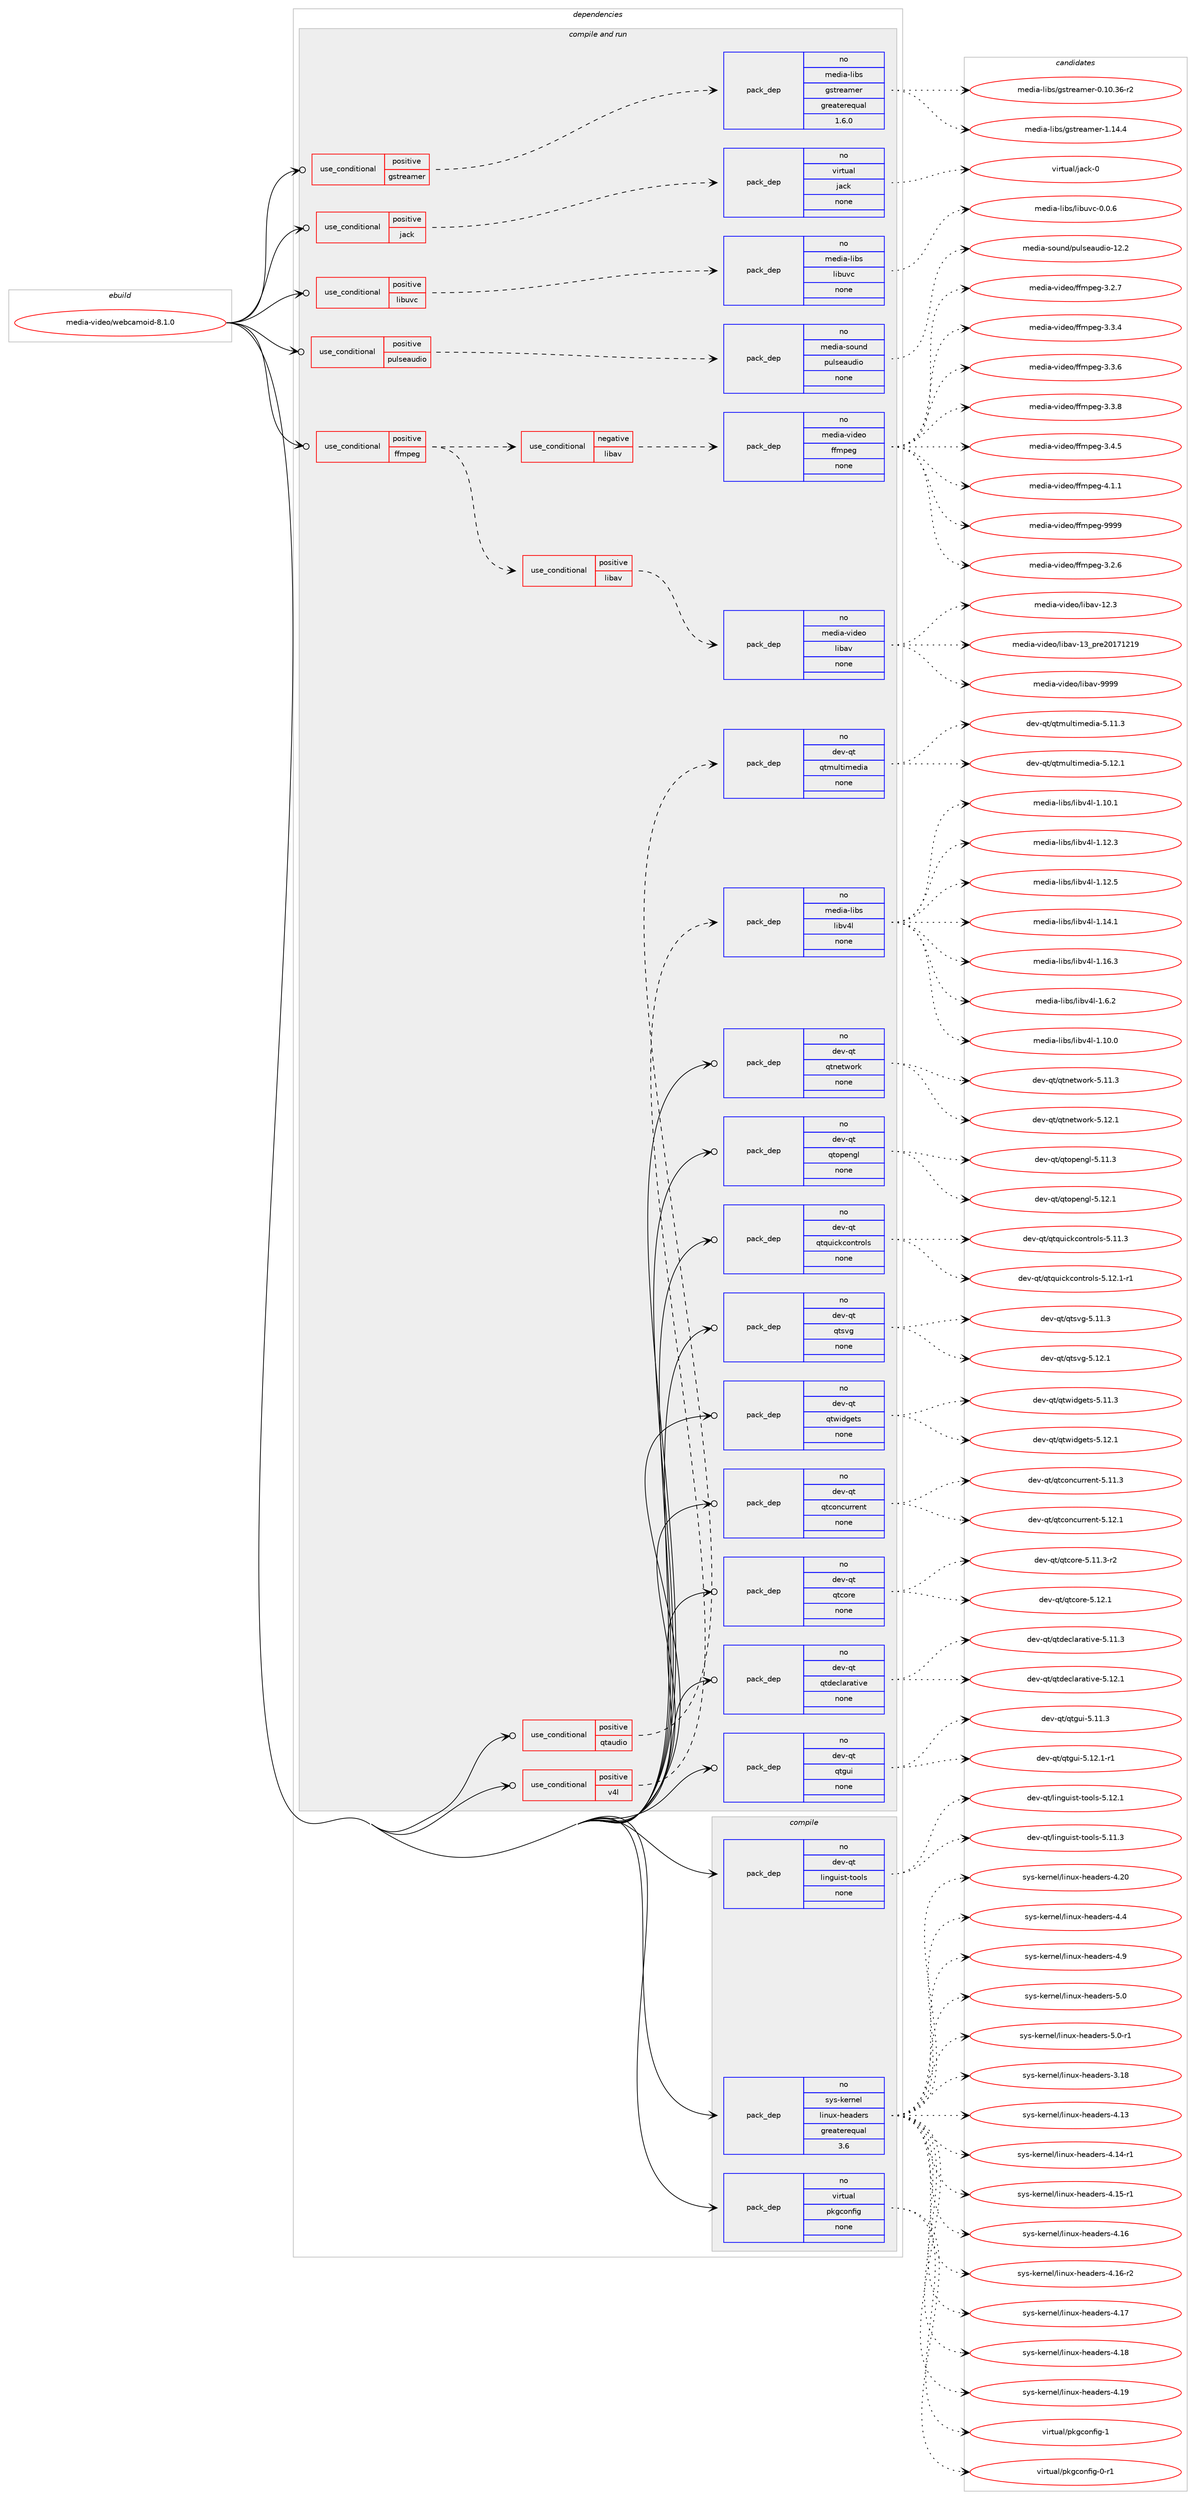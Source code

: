 digraph prolog {

# *************
# Graph options
# *************

newrank=true;
concentrate=true;
compound=true;
graph [rankdir=LR,fontname=Helvetica,fontsize=10,ranksep=1.5];#, ranksep=2.5, nodesep=0.2];
edge  [arrowhead=vee];
node  [fontname=Helvetica,fontsize=10];

# **********
# The ebuild
# **********

subgraph cluster_leftcol {
color=gray;
rank=same;
label=<<i>ebuild</i>>;
id [label="media-video/webcamoid-8.1.0", color=red, width=4, href="../media-video/webcamoid-8.1.0.svg"];
}

# ****************
# The dependencies
# ****************

subgraph cluster_midcol {
color=gray;
label=<<i>dependencies</i>>;
subgraph cluster_compile {
fillcolor="#eeeeee";
style=filled;
label=<<i>compile</i>>;
subgraph pack1173675 {
dependency1641660 [label=<<TABLE BORDER="0" CELLBORDER="1" CELLSPACING="0" CELLPADDING="4" WIDTH="220"><TR><TD ROWSPAN="6" CELLPADDING="30">pack_dep</TD></TR><TR><TD WIDTH="110">no</TD></TR><TR><TD>dev-qt</TD></TR><TR><TD>linguist-tools</TD></TR><TR><TD>none</TD></TR><TR><TD></TD></TR></TABLE>>, shape=none, color=blue];
}
id:e -> dependency1641660:w [weight=20,style="solid",arrowhead="vee"];
subgraph pack1173676 {
dependency1641661 [label=<<TABLE BORDER="0" CELLBORDER="1" CELLSPACING="0" CELLPADDING="4" WIDTH="220"><TR><TD ROWSPAN="6" CELLPADDING="30">pack_dep</TD></TR><TR><TD WIDTH="110">no</TD></TR><TR><TD>sys-kernel</TD></TR><TR><TD>linux-headers</TD></TR><TR><TD>greaterequal</TD></TR><TR><TD>3.6</TD></TR></TABLE>>, shape=none, color=blue];
}
id:e -> dependency1641661:w [weight=20,style="solid",arrowhead="vee"];
subgraph pack1173677 {
dependency1641662 [label=<<TABLE BORDER="0" CELLBORDER="1" CELLSPACING="0" CELLPADDING="4" WIDTH="220"><TR><TD ROWSPAN="6" CELLPADDING="30">pack_dep</TD></TR><TR><TD WIDTH="110">no</TD></TR><TR><TD>virtual</TD></TR><TR><TD>pkgconfig</TD></TR><TR><TD>none</TD></TR><TR><TD></TD></TR></TABLE>>, shape=none, color=blue];
}
id:e -> dependency1641662:w [weight=20,style="solid",arrowhead="vee"];
}
subgraph cluster_compileandrun {
fillcolor="#eeeeee";
style=filled;
label=<<i>compile and run</i>>;
subgraph cond441492 {
dependency1641663 [label=<<TABLE BORDER="0" CELLBORDER="1" CELLSPACING="0" CELLPADDING="4"><TR><TD ROWSPAN="3" CELLPADDING="10">use_conditional</TD></TR><TR><TD>positive</TD></TR><TR><TD>ffmpeg</TD></TR></TABLE>>, shape=none, color=red];
subgraph cond441493 {
dependency1641664 [label=<<TABLE BORDER="0" CELLBORDER="1" CELLSPACING="0" CELLPADDING="4"><TR><TD ROWSPAN="3" CELLPADDING="10">use_conditional</TD></TR><TR><TD>positive</TD></TR><TR><TD>libav</TD></TR></TABLE>>, shape=none, color=red];
subgraph pack1173678 {
dependency1641665 [label=<<TABLE BORDER="0" CELLBORDER="1" CELLSPACING="0" CELLPADDING="4" WIDTH="220"><TR><TD ROWSPAN="6" CELLPADDING="30">pack_dep</TD></TR><TR><TD WIDTH="110">no</TD></TR><TR><TD>media-video</TD></TR><TR><TD>libav</TD></TR><TR><TD>none</TD></TR><TR><TD></TD></TR></TABLE>>, shape=none, color=blue];
}
dependency1641664:e -> dependency1641665:w [weight=20,style="dashed",arrowhead="vee"];
}
dependency1641663:e -> dependency1641664:w [weight=20,style="dashed",arrowhead="vee"];
subgraph cond441494 {
dependency1641666 [label=<<TABLE BORDER="0" CELLBORDER="1" CELLSPACING="0" CELLPADDING="4"><TR><TD ROWSPAN="3" CELLPADDING="10">use_conditional</TD></TR><TR><TD>negative</TD></TR><TR><TD>libav</TD></TR></TABLE>>, shape=none, color=red];
subgraph pack1173679 {
dependency1641667 [label=<<TABLE BORDER="0" CELLBORDER="1" CELLSPACING="0" CELLPADDING="4" WIDTH="220"><TR><TD ROWSPAN="6" CELLPADDING="30">pack_dep</TD></TR><TR><TD WIDTH="110">no</TD></TR><TR><TD>media-video</TD></TR><TR><TD>ffmpeg</TD></TR><TR><TD>none</TD></TR><TR><TD></TD></TR></TABLE>>, shape=none, color=blue];
}
dependency1641666:e -> dependency1641667:w [weight=20,style="dashed",arrowhead="vee"];
}
dependency1641663:e -> dependency1641666:w [weight=20,style="dashed",arrowhead="vee"];
}
id:e -> dependency1641663:w [weight=20,style="solid",arrowhead="odotvee"];
subgraph cond441495 {
dependency1641668 [label=<<TABLE BORDER="0" CELLBORDER="1" CELLSPACING="0" CELLPADDING="4"><TR><TD ROWSPAN="3" CELLPADDING="10">use_conditional</TD></TR><TR><TD>positive</TD></TR><TR><TD>gstreamer</TD></TR></TABLE>>, shape=none, color=red];
subgraph pack1173680 {
dependency1641669 [label=<<TABLE BORDER="0" CELLBORDER="1" CELLSPACING="0" CELLPADDING="4" WIDTH="220"><TR><TD ROWSPAN="6" CELLPADDING="30">pack_dep</TD></TR><TR><TD WIDTH="110">no</TD></TR><TR><TD>media-libs</TD></TR><TR><TD>gstreamer</TD></TR><TR><TD>greaterequal</TD></TR><TR><TD>1.6.0</TD></TR></TABLE>>, shape=none, color=blue];
}
dependency1641668:e -> dependency1641669:w [weight=20,style="dashed",arrowhead="vee"];
}
id:e -> dependency1641668:w [weight=20,style="solid",arrowhead="odotvee"];
subgraph cond441496 {
dependency1641670 [label=<<TABLE BORDER="0" CELLBORDER="1" CELLSPACING="0" CELLPADDING="4"><TR><TD ROWSPAN="3" CELLPADDING="10">use_conditional</TD></TR><TR><TD>positive</TD></TR><TR><TD>jack</TD></TR></TABLE>>, shape=none, color=red];
subgraph pack1173681 {
dependency1641671 [label=<<TABLE BORDER="0" CELLBORDER="1" CELLSPACING="0" CELLPADDING="4" WIDTH="220"><TR><TD ROWSPAN="6" CELLPADDING="30">pack_dep</TD></TR><TR><TD WIDTH="110">no</TD></TR><TR><TD>virtual</TD></TR><TR><TD>jack</TD></TR><TR><TD>none</TD></TR><TR><TD></TD></TR></TABLE>>, shape=none, color=blue];
}
dependency1641670:e -> dependency1641671:w [weight=20,style="dashed",arrowhead="vee"];
}
id:e -> dependency1641670:w [weight=20,style="solid",arrowhead="odotvee"];
subgraph cond441497 {
dependency1641672 [label=<<TABLE BORDER="0" CELLBORDER="1" CELLSPACING="0" CELLPADDING="4"><TR><TD ROWSPAN="3" CELLPADDING="10">use_conditional</TD></TR><TR><TD>positive</TD></TR><TR><TD>libuvc</TD></TR></TABLE>>, shape=none, color=red];
subgraph pack1173682 {
dependency1641673 [label=<<TABLE BORDER="0" CELLBORDER="1" CELLSPACING="0" CELLPADDING="4" WIDTH="220"><TR><TD ROWSPAN="6" CELLPADDING="30">pack_dep</TD></TR><TR><TD WIDTH="110">no</TD></TR><TR><TD>media-libs</TD></TR><TR><TD>libuvc</TD></TR><TR><TD>none</TD></TR><TR><TD></TD></TR></TABLE>>, shape=none, color=blue];
}
dependency1641672:e -> dependency1641673:w [weight=20,style="dashed",arrowhead="vee"];
}
id:e -> dependency1641672:w [weight=20,style="solid",arrowhead="odotvee"];
subgraph cond441498 {
dependency1641674 [label=<<TABLE BORDER="0" CELLBORDER="1" CELLSPACING="0" CELLPADDING="4"><TR><TD ROWSPAN="3" CELLPADDING="10">use_conditional</TD></TR><TR><TD>positive</TD></TR><TR><TD>pulseaudio</TD></TR></TABLE>>, shape=none, color=red];
subgraph pack1173683 {
dependency1641675 [label=<<TABLE BORDER="0" CELLBORDER="1" CELLSPACING="0" CELLPADDING="4" WIDTH="220"><TR><TD ROWSPAN="6" CELLPADDING="30">pack_dep</TD></TR><TR><TD WIDTH="110">no</TD></TR><TR><TD>media-sound</TD></TR><TR><TD>pulseaudio</TD></TR><TR><TD>none</TD></TR><TR><TD></TD></TR></TABLE>>, shape=none, color=blue];
}
dependency1641674:e -> dependency1641675:w [weight=20,style="dashed",arrowhead="vee"];
}
id:e -> dependency1641674:w [weight=20,style="solid",arrowhead="odotvee"];
subgraph cond441499 {
dependency1641676 [label=<<TABLE BORDER="0" CELLBORDER="1" CELLSPACING="0" CELLPADDING="4"><TR><TD ROWSPAN="3" CELLPADDING="10">use_conditional</TD></TR><TR><TD>positive</TD></TR><TR><TD>qtaudio</TD></TR></TABLE>>, shape=none, color=red];
subgraph pack1173684 {
dependency1641677 [label=<<TABLE BORDER="0" CELLBORDER="1" CELLSPACING="0" CELLPADDING="4" WIDTH="220"><TR><TD ROWSPAN="6" CELLPADDING="30">pack_dep</TD></TR><TR><TD WIDTH="110">no</TD></TR><TR><TD>dev-qt</TD></TR><TR><TD>qtmultimedia</TD></TR><TR><TD>none</TD></TR><TR><TD></TD></TR></TABLE>>, shape=none, color=blue];
}
dependency1641676:e -> dependency1641677:w [weight=20,style="dashed",arrowhead="vee"];
}
id:e -> dependency1641676:w [weight=20,style="solid",arrowhead="odotvee"];
subgraph cond441500 {
dependency1641678 [label=<<TABLE BORDER="0" CELLBORDER="1" CELLSPACING="0" CELLPADDING="4"><TR><TD ROWSPAN="3" CELLPADDING="10">use_conditional</TD></TR><TR><TD>positive</TD></TR><TR><TD>v4l</TD></TR></TABLE>>, shape=none, color=red];
subgraph pack1173685 {
dependency1641679 [label=<<TABLE BORDER="0" CELLBORDER="1" CELLSPACING="0" CELLPADDING="4" WIDTH="220"><TR><TD ROWSPAN="6" CELLPADDING="30">pack_dep</TD></TR><TR><TD WIDTH="110">no</TD></TR><TR><TD>media-libs</TD></TR><TR><TD>libv4l</TD></TR><TR><TD>none</TD></TR><TR><TD></TD></TR></TABLE>>, shape=none, color=blue];
}
dependency1641678:e -> dependency1641679:w [weight=20,style="dashed",arrowhead="vee"];
}
id:e -> dependency1641678:w [weight=20,style="solid",arrowhead="odotvee"];
subgraph pack1173686 {
dependency1641680 [label=<<TABLE BORDER="0" CELLBORDER="1" CELLSPACING="0" CELLPADDING="4" WIDTH="220"><TR><TD ROWSPAN="6" CELLPADDING="30">pack_dep</TD></TR><TR><TD WIDTH="110">no</TD></TR><TR><TD>dev-qt</TD></TR><TR><TD>qtconcurrent</TD></TR><TR><TD>none</TD></TR><TR><TD></TD></TR></TABLE>>, shape=none, color=blue];
}
id:e -> dependency1641680:w [weight=20,style="solid",arrowhead="odotvee"];
subgraph pack1173687 {
dependency1641681 [label=<<TABLE BORDER="0" CELLBORDER="1" CELLSPACING="0" CELLPADDING="4" WIDTH="220"><TR><TD ROWSPAN="6" CELLPADDING="30">pack_dep</TD></TR><TR><TD WIDTH="110">no</TD></TR><TR><TD>dev-qt</TD></TR><TR><TD>qtcore</TD></TR><TR><TD>none</TD></TR><TR><TD></TD></TR></TABLE>>, shape=none, color=blue];
}
id:e -> dependency1641681:w [weight=20,style="solid",arrowhead="odotvee"];
subgraph pack1173688 {
dependency1641682 [label=<<TABLE BORDER="0" CELLBORDER="1" CELLSPACING="0" CELLPADDING="4" WIDTH="220"><TR><TD ROWSPAN="6" CELLPADDING="30">pack_dep</TD></TR><TR><TD WIDTH="110">no</TD></TR><TR><TD>dev-qt</TD></TR><TR><TD>qtdeclarative</TD></TR><TR><TD>none</TD></TR><TR><TD></TD></TR></TABLE>>, shape=none, color=blue];
}
id:e -> dependency1641682:w [weight=20,style="solid",arrowhead="odotvee"];
subgraph pack1173689 {
dependency1641683 [label=<<TABLE BORDER="0" CELLBORDER="1" CELLSPACING="0" CELLPADDING="4" WIDTH="220"><TR><TD ROWSPAN="6" CELLPADDING="30">pack_dep</TD></TR><TR><TD WIDTH="110">no</TD></TR><TR><TD>dev-qt</TD></TR><TR><TD>qtgui</TD></TR><TR><TD>none</TD></TR><TR><TD></TD></TR></TABLE>>, shape=none, color=blue];
}
id:e -> dependency1641683:w [weight=20,style="solid",arrowhead="odotvee"];
subgraph pack1173690 {
dependency1641684 [label=<<TABLE BORDER="0" CELLBORDER="1" CELLSPACING="0" CELLPADDING="4" WIDTH="220"><TR><TD ROWSPAN="6" CELLPADDING="30">pack_dep</TD></TR><TR><TD WIDTH="110">no</TD></TR><TR><TD>dev-qt</TD></TR><TR><TD>qtnetwork</TD></TR><TR><TD>none</TD></TR><TR><TD></TD></TR></TABLE>>, shape=none, color=blue];
}
id:e -> dependency1641684:w [weight=20,style="solid",arrowhead="odotvee"];
subgraph pack1173691 {
dependency1641685 [label=<<TABLE BORDER="0" CELLBORDER="1" CELLSPACING="0" CELLPADDING="4" WIDTH="220"><TR><TD ROWSPAN="6" CELLPADDING="30">pack_dep</TD></TR><TR><TD WIDTH="110">no</TD></TR><TR><TD>dev-qt</TD></TR><TR><TD>qtopengl</TD></TR><TR><TD>none</TD></TR><TR><TD></TD></TR></TABLE>>, shape=none, color=blue];
}
id:e -> dependency1641685:w [weight=20,style="solid",arrowhead="odotvee"];
subgraph pack1173692 {
dependency1641686 [label=<<TABLE BORDER="0" CELLBORDER="1" CELLSPACING="0" CELLPADDING="4" WIDTH="220"><TR><TD ROWSPAN="6" CELLPADDING="30">pack_dep</TD></TR><TR><TD WIDTH="110">no</TD></TR><TR><TD>dev-qt</TD></TR><TR><TD>qtquickcontrols</TD></TR><TR><TD>none</TD></TR><TR><TD></TD></TR></TABLE>>, shape=none, color=blue];
}
id:e -> dependency1641686:w [weight=20,style="solid",arrowhead="odotvee"];
subgraph pack1173693 {
dependency1641687 [label=<<TABLE BORDER="0" CELLBORDER="1" CELLSPACING="0" CELLPADDING="4" WIDTH="220"><TR><TD ROWSPAN="6" CELLPADDING="30">pack_dep</TD></TR><TR><TD WIDTH="110">no</TD></TR><TR><TD>dev-qt</TD></TR><TR><TD>qtsvg</TD></TR><TR><TD>none</TD></TR><TR><TD></TD></TR></TABLE>>, shape=none, color=blue];
}
id:e -> dependency1641687:w [weight=20,style="solid",arrowhead="odotvee"];
subgraph pack1173694 {
dependency1641688 [label=<<TABLE BORDER="0" CELLBORDER="1" CELLSPACING="0" CELLPADDING="4" WIDTH="220"><TR><TD ROWSPAN="6" CELLPADDING="30">pack_dep</TD></TR><TR><TD WIDTH="110">no</TD></TR><TR><TD>dev-qt</TD></TR><TR><TD>qtwidgets</TD></TR><TR><TD>none</TD></TR><TR><TD></TD></TR></TABLE>>, shape=none, color=blue];
}
id:e -> dependency1641688:w [weight=20,style="solid",arrowhead="odotvee"];
}
subgraph cluster_run {
fillcolor="#eeeeee";
style=filled;
label=<<i>run</i>>;
}
}

# **************
# The candidates
# **************

subgraph cluster_choices {
rank=same;
color=gray;
label=<<i>candidates</i>>;

subgraph choice1173675 {
color=black;
nodesep=1;
choice10010111845113116471081051101031171051151164511611111110811545534649494651 [label="dev-qt/linguist-tools-5.11.3", color=red, width=4,href="../dev-qt/linguist-tools-5.11.3.svg"];
choice10010111845113116471081051101031171051151164511611111110811545534649504649 [label="dev-qt/linguist-tools-5.12.1", color=red, width=4,href="../dev-qt/linguist-tools-5.12.1.svg"];
dependency1641660:e -> choice10010111845113116471081051101031171051151164511611111110811545534649494651:w [style=dotted,weight="100"];
dependency1641660:e -> choice10010111845113116471081051101031171051151164511611111110811545534649504649:w [style=dotted,weight="100"];
}
subgraph choice1173676 {
color=black;
nodesep=1;
choice115121115451071011141101011084710810511011712045104101971001011141154551464956 [label="sys-kernel/linux-headers-3.18", color=red, width=4,href="../sys-kernel/linux-headers-3.18.svg"];
choice115121115451071011141101011084710810511011712045104101971001011141154552464951 [label="sys-kernel/linux-headers-4.13", color=red, width=4,href="../sys-kernel/linux-headers-4.13.svg"];
choice1151211154510710111411010110847108105110117120451041019710010111411545524649524511449 [label="sys-kernel/linux-headers-4.14-r1", color=red, width=4,href="../sys-kernel/linux-headers-4.14-r1.svg"];
choice1151211154510710111411010110847108105110117120451041019710010111411545524649534511449 [label="sys-kernel/linux-headers-4.15-r1", color=red, width=4,href="../sys-kernel/linux-headers-4.15-r1.svg"];
choice115121115451071011141101011084710810511011712045104101971001011141154552464954 [label="sys-kernel/linux-headers-4.16", color=red, width=4,href="../sys-kernel/linux-headers-4.16.svg"];
choice1151211154510710111411010110847108105110117120451041019710010111411545524649544511450 [label="sys-kernel/linux-headers-4.16-r2", color=red, width=4,href="../sys-kernel/linux-headers-4.16-r2.svg"];
choice115121115451071011141101011084710810511011712045104101971001011141154552464955 [label="sys-kernel/linux-headers-4.17", color=red, width=4,href="../sys-kernel/linux-headers-4.17.svg"];
choice115121115451071011141101011084710810511011712045104101971001011141154552464956 [label="sys-kernel/linux-headers-4.18", color=red, width=4,href="../sys-kernel/linux-headers-4.18.svg"];
choice115121115451071011141101011084710810511011712045104101971001011141154552464957 [label="sys-kernel/linux-headers-4.19", color=red, width=4,href="../sys-kernel/linux-headers-4.19.svg"];
choice115121115451071011141101011084710810511011712045104101971001011141154552465048 [label="sys-kernel/linux-headers-4.20", color=red, width=4,href="../sys-kernel/linux-headers-4.20.svg"];
choice1151211154510710111411010110847108105110117120451041019710010111411545524652 [label="sys-kernel/linux-headers-4.4", color=red, width=4,href="../sys-kernel/linux-headers-4.4.svg"];
choice1151211154510710111411010110847108105110117120451041019710010111411545524657 [label="sys-kernel/linux-headers-4.9", color=red, width=4,href="../sys-kernel/linux-headers-4.9.svg"];
choice1151211154510710111411010110847108105110117120451041019710010111411545534648 [label="sys-kernel/linux-headers-5.0", color=red, width=4,href="../sys-kernel/linux-headers-5.0.svg"];
choice11512111545107101114110101108471081051101171204510410197100101114115455346484511449 [label="sys-kernel/linux-headers-5.0-r1", color=red, width=4,href="../sys-kernel/linux-headers-5.0-r1.svg"];
dependency1641661:e -> choice115121115451071011141101011084710810511011712045104101971001011141154551464956:w [style=dotted,weight="100"];
dependency1641661:e -> choice115121115451071011141101011084710810511011712045104101971001011141154552464951:w [style=dotted,weight="100"];
dependency1641661:e -> choice1151211154510710111411010110847108105110117120451041019710010111411545524649524511449:w [style=dotted,weight="100"];
dependency1641661:e -> choice1151211154510710111411010110847108105110117120451041019710010111411545524649534511449:w [style=dotted,weight="100"];
dependency1641661:e -> choice115121115451071011141101011084710810511011712045104101971001011141154552464954:w [style=dotted,weight="100"];
dependency1641661:e -> choice1151211154510710111411010110847108105110117120451041019710010111411545524649544511450:w [style=dotted,weight="100"];
dependency1641661:e -> choice115121115451071011141101011084710810511011712045104101971001011141154552464955:w [style=dotted,weight="100"];
dependency1641661:e -> choice115121115451071011141101011084710810511011712045104101971001011141154552464956:w [style=dotted,weight="100"];
dependency1641661:e -> choice115121115451071011141101011084710810511011712045104101971001011141154552464957:w [style=dotted,weight="100"];
dependency1641661:e -> choice115121115451071011141101011084710810511011712045104101971001011141154552465048:w [style=dotted,weight="100"];
dependency1641661:e -> choice1151211154510710111411010110847108105110117120451041019710010111411545524652:w [style=dotted,weight="100"];
dependency1641661:e -> choice1151211154510710111411010110847108105110117120451041019710010111411545524657:w [style=dotted,weight="100"];
dependency1641661:e -> choice1151211154510710111411010110847108105110117120451041019710010111411545534648:w [style=dotted,weight="100"];
dependency1641661:e -> choice11512111545107101114110101108471081051101171204510410197100101114115455346484511449:w [style=dotted,weight="100"];
}
subgraph choice1173677 {
color=black;
nodesep=1;
choice11810511411611797108471121071039911111010210510345484511449 [label="virtual/pkgconfig-0-r1", color=red, width=4,href="../virtual/pkgconfig-0-r1.svg"];
choice1181051141161179710847112107103991111101021051034549 [label="virtual/pkgconfig-1", color=red, width=4,href="../virtual/pkgconfig-1.svg"];
dependency1641662:e -> choice11810511411611797108471121071039911111010210510345484511449:w [style=dotted,weight="100"];
dependency1641662:e -> choice1181051141161179710847112107103991111101021051034549:w [style=dotted,weight="100"];
}
subgraph choice1173678 {
color=black;
nodesep=1;
choice10910110010597451181051001011114710810598971184549504651 [label="media-video/libav-12.3", color=red, width=4,href="../media-video/libav-12.3.svg"];
choice1091011001059745118105100101111471081059897118454951951121141015048495549504957 [label="media-video/libav-13_pre20171219", color=red, width=4,href="../media-video/libav-13_pre20171219.svg"];
choice10910110010597451181051001011114710810598971184557575757 [label="media-video/libav-9999", color=red, width=4,href="../media-video/libav-9999.svg"];
dependency1641665:e -> choice10910110010597451181051001011114710810598971184549504651:w [style=dotted,weight="100"];
dependency1641665:e -> choice1091011001059745118105100101111471081059897118454951951121141015048495549504957:w [style=dotted,weight="100"];
dependency1641665:e -> choice10910110010597451181051001011114710810598971184557575757:w [style=dotted,weight="100"];
}
subgraph choice1173679 {
color=black;
nodesep=1;
choice109101100105974511810510010111147102102109112101103455146504654 [label="media-video/ffmpeg-3.2.6", color=red, width=4,href="../media-video/ffmpeg-3.2.6.svg"];
choice109101100105974511810510010111147102102109112101103455146504655 [label="media-video/ffmpeg-3.2.7", color=red, width=4,href="../media-video/ffmpeg-3.2.7.svg"];
choice109101100105974511810510010111147102102109112101103455146514652 [label="media-video/ffmpeg-3.3.4", color=red, width=4,href="../media-video/ffmpeg-3.3.4.svg"];
choice109101100105974511810510010111147102102109112101103455146514654 [label="media-video/ffmpeg-3.3.6", color=red, width=4,href="../media-video/ffmpeg-3.3.6.svg"];
choice109101100105974511810510010111147102102109112101103455146514656 [label="media-video/ffmpeg-3.3.8", color=red, width=4,href="../media-video/ffmpeg-3.3.8.svg"];
choice109101100105974511810510010111147102102109112101103455146524653 [label="media-video/ffmpeg-3.4.5", color=red, width=4,href="../media-video/ffmpeg-3.4.5.svg"];
choice109101100105974511810510010111147102102109112101103455246494649 [label="media-video/ffmpeg-4.1.1", color=red, width=4,href="../media-video/ffmpeg-4.1.1.svg"];
choice1091011001059745118105100101111471021021091121011034557575757 [label="media-video/ffmpeg-9999", color=red, width=4,href="../media-video/ffmpeg-9999.svg"];
dependency1641667:e -> choice109101100105974511810510010111147102102109112101103455146504654:w [style=dotted,weight="100"];
dependency1641667:e -> choice109101100105974511810510010111147102102109112101103455146504655:w [style=dotted,weight="100"];
dependency1641667:e -> choice109101100105974511810510010111147102102109112101103455146514652:w [style=dotted,weight="100"];
dependency1641667:e -> choice109101100105974511810510010111147102102109112101103455146514654:w [style=dotted,weight="100"];
dependency1641667:e -> choice109101100105974511810510010111147102102109112101103455146514656:w [style=dotted,weight="100"];
dependency1641667:e -> choice109101100105974511810510010111147102102109112101103455146524653:w [style=dotted,weight="100"];
dependency1641667:e -> choice109101100105974511810510010111147102102109112101103455246494649:w [style=dotted,weight="100"];
dependency1641667:e -> choice1091011001059745118105100101111471021021091121011034557575757:w [style=dotted,weight="100"];
}
subgraph choice1173680 {
color=black;
nodesep=1;
choice109101100105974510810598115471031151161141019710910111445484649484651544511450 [label="media-libs/gstreamer-0.10.36-r2", color=red, width=4,href="../media-libs/gstreamer-0.10.36-r2.svg"];
choice109101100105974510810598115471031151161141019710910111445494649524652 [label="media-libs/gstreamer-1.14.4", color=red, width=4,href="../media-libs/gstreamer-1.14.4.svg"];
dependency1641669:e -> choice109101100105974510810598115471031151161141019710910111445484649484651544511450:w [style=dotted,weight="100"];
dependency1641669:e -> choice109101100105974510810598115471031151161141019710910111445494649524652:w [style=dotted,weight="100"];
}
subgraph choice1173681 {
color=black;
nodesep=1;
choice118105114116117971084710697991074548 [label="virtual/jack-0", color=red, width=4,href="../virtual/jack-0.svg"];
dependency1641671:e -> choice118105114116117971084710697991074548:w [style=dotted,weight="100"];
}
subgraph choice1173682 {
color=black;
nodesep=1;
choice109101100105974510810598115471081059811711899454846484654 [label="media-libs/libuvc-0.0.6", color=red, width=4,href="../media-libs/libuvc-0.0.6.svg"];
dependency1641673:e -> choice109101100105974510810598115471081059811711899454846484654:w [style=dotted,weight="100"];
}
subgraph choice1173683 {
color=black;
nodesep=1;
choice109101100105974511511111711010047112117108115101971171001051114549504650 [label="media-sound/pulseaudio-12.2", color=red, width=4,href="../media-sound/pulseaudio-12.2.svg"];
dependency1641675:e -> choice109101100105974511511111711010047112117108115101971171001051114549504650:w [style=dotted,weight="100"];
}
subgraph choice1173684 {
color=black;
nodesep=1;
choice10010111845113116471131161091171081161051091011001059745534649494651 [label="dev-qt/qtmultimedia-5.11.3", color=red, width=4,href="../dev-qt/qtmultimedia-5.11.3.svg"];
choice10010111845113116471131161091171081161051091011001059745534649504649 [label="dev-qt/qtmultimedia-5.12.1", color=red, width=4,href="../dev-qt/qtmultimedia-5.12.1.svg"];
dependency1641677:e -> choice10010111845113116471131161091171081161051091011001059745534649494651:w [style=dotted,weight="100"];
dependency1641677:e -> choice10010111845113116471131161091171081161051091011001059745534649504649:w [style=dotted,weight="100"];
}
subgraph choice1173685 {
color=black;
nodesep=1;
choice10910110010597451081059811547108105981185210845494649484648 [label="media-libs/libv4l-1.10.0", color=red, width=4,href="../media-libs/libv4l-1.10.0.svg"];
choice10910110010597451081059811547108105981185210845494649484649 [label="media-libs/libv4l-1.10.1", color=red, width=4,href="../media-libs/libv4l-1.10.1.svg"];
choice10910110010597451081059811547108105981185210845494649504651 [label="media-libs/libv4l-1.12.3", color=red, width=4,href="../media-libs/libv4l-1.12.3.svg"];
choice10910110010597451081059811547108105981185210845494649504653 [label="media-libs/libv4l-1.12.5", color=red, width=4,href="../media-libs/libv4l-1.12.5.svg"];
choice10910110010597451081059811547108105981185210845494649524649 [label="media-libs/libv4l-1.14.1", color=red, width=4,href="../media-libs/libv4l-1.14.1.svg"];
choice10910110010597451081059811547108105981185210845494649544651 [label="media-libs/libv4l-1.16.3", color=red, width=4,href="../media-libs/libv4l-1.16.3.svg"];
choice109101100105974510810598115471081059811852108454946544650 [label="media-libs/libv4l-1.6.2", color=red, width=4,href="../media-libs/libv4l-1.6.2.svg"];
dependency1641679:e -> choice10910110010597451081059811547108105981185210845494649484648:w [style=dotted,weight="100"];
dependency1641679:e -> choice10910110010597451081059811547108105981185210845494649484649:w [style=dotted,weight="100"];
dependency1641679:e -> choice10910110010597451081059811547108105981185210845494649504651:w [style=dotted,weight="100"];
dependency1641679:e -> choice10910110010597451081059811547108105981185210845494649504653:w [style=dotted,weight="100"];
dependency1641679:e -> choice10910110010597451081059811547108105981185210845494649524649:w [style=dotted,weight="100"];
dependency1641679:e -> choice10910110010597451081059811547108105981185210845494649544651:w [style=dotted,weight="100"];
dependency1641679:e -> choice109101100105974510810598115471081059811852108454946544650:w [style=dotted,weight="100"];
}
subgraph choice1173686 {
color=black;
nodesep=1;
choice1001011184511311647113116991111109911711411410111011645534649494651 [label="dev-qt/qtconcurrent-5.11.3", color=red, width=4,href="../dev-qt/qtconcurrent-5.11.3.svg"];
choice1001011184511311647113116991111109911711411410111011645534649504649 [label="dev-qt/qtconcurrent-5.12.1", color=red, width=4,href="../dev-qt/qtconcurrent-5.12.1.svg"];
dependency1641680:e -> choice1001011184511311647113116991111109911711411410111011645534649494651:w [style=dotted,weight="100"];
dependency1641680:e -> choice1001011184511311647113116991111109911711411410111011645534649504649:w [style=dotted,weight="100"];
}
subgraph choice1173687 {
color=black;
nodesep=1;
choice100101118451131164711311699111114101455346494946514511450 [label="dev-qt/qtcore-5.11.3-r2", color=red, width=4,href="../dev-qt/qtcore-5.11.3-r2.svg"];
choice10010111845113116471131169911111410145534649504649 [label="dev-qt/qtcore-5.12.1", color=red, width=4,href="../dev-qt/qtcore-5.12.1.svg"];
dependency1641681:e -> choice100101118451131164711311699111114101455346494946514511450:w [style=dotted,weight="100"];
dependency1641681:e -> choice10010111845113116471131169911111410145534649504649:w [style=dotted,weight="100"];
}
subgraph choice1173688 {
color=black;
nodesep=1;
choice100101118451131164711311610010199108971149711610511810145534649494651 [label="dev-qt/qtdeclarative-5.11.3", color=red, width=4,href="../dev-qt/qtdeclarative-5.11.3.svg"];
choice100101118451131164711311610010199108971149711610511810145534649504649 [label="dev-qt/qtdeclarative-5.12.1", color=red, width=4,href="../dev-qt/qtdeclarative-5.12.1.svg"];
dependency1641682:e -> choice100101118451131164711311610010199108971149711610511810145534649494651:w [style=dotted,weight="100"];
dependency1641682:e -> choice100101118451131164711311610010199108971149711610511810145534649504649:w [style=dotted,weight="100"];
}
subgraph choice1173689 {
color=black;
nodesep=1;
choice100101118451131164711311610311710545534649494651 [label="dev-qt/qtgui-5.11.3", color=red, width=4,href="../dev-qt/qtgui-5.11.3.svg"];
choice1001011184511311647113116103117105455346495046494511449 [label="dev-qt/qtgui-5.12.1-r1", color=red, width=4,href="../dev-qt/qtgui-5.12.1-r1.svg"];
dependency1641683:e -> choice100101118451131164711311610311710545534649494651:w [style=dotted,weight="100"];
dependency1641683:e -> choice1001011184511311647113116103117105455346495046494511449:w [style=dotted,weight="100"];
}
subgraph choice1173690 {
color=black;
nodesep=1;
choice100101118451131164711311611010111611911111410745534649494651 [label="dev-qt/qtnetwork-5.11.3", color=red, width=4,href="../dev-qt/qtnetwork-5.11.3.svg"];
choice100101118451131164711311611010111611911111410745534649504649 [label="dev-qt/qtnetwork-5.12.1", color=red, width=4,href="../dev-qt/qtnetwork-5.12.1.svg"];
dependency1641684:e -> choice100101118451131164711311611010111611911111410745534649494651:w [style=dotted,weight="100"];
dependency1641684:e -> choice100101118451131164711311611010111611911111410745534649504649:w [style=dotted,weight="100"];
}
subgraph choice1173691 {
color=black;
nodesep=1;
choice100101118451131164711311611111210111010310845534649494651 [label="dev-qt/qtopengl-5.11.3", color=red, width=4,href="../dev-qt/qtopengl-5.11.3.svg"];
choice100101118451131164711311611111210111010310845534649504649 [label="dev-qt/qtopengl-5.12.1", color=red, width=4,href="../dev-qt/qtopengl-5.12.1.svg"];
dependency1641685:e -> choice100101118451131164711311611111210111010310845534649494651:w [style=dotted,weight="100"];
dependency1641685:e -> choice100101118451131164711311611111210111010310845534649504649:w [style=dotted,weight="100"];
}
subgraph choice1173692 {
color=black;
nodesep=1;
choice1001011184511311647113116113117105991079911111011611411110811545534649494651 [label="dev-qt/qtquickcontrols-5.11.3", color=red, width=4,href="../dev-qt/qtquickcontrols-5.11.3.svg"];
choice10010111845113116471131161131171059910799111110116114111108115455346495046494511449 [label="dev-qt/qtquickcontrols-5.12.1-r1", color=red, width=4,href="../dev-qt/qtquickcontrols-5.12.1-r1.svg"];
dependency1641686:e -> choice1001011184511311647113116113117105991079911111011611411110811545534649494651:w [style=dotted,weight="100"];
dependency1641686:e -> choice10010111845113116471131161131171059910799111110116114111108115455346495046494511449:w [style=dotted,weight="100"];
}
subgraph choice1173693 {
color=black;
nodesep=1;
choice100101118451131164711311611511810345534649494651 [label="dev-qt/qtsvg-5.11.3", color=red, width=4,href="../dev-qt/qtsvg-5.11.3.svg"];
choice100101118451131164711311611511810345534649504649 [label="dev-qt/qtsvg-5.12.1", color=red, width=4,href="../dev-qt/qtsvg-5.12.1.svg"];
dependency1641687:e -> choice100101118451131164711311611511810345534649494651:w [style=dotted,weight="100"];
dependency1641687:e -> choice100101118451131164711311611511810345534649504649:w [style=dotted,weight="100"];
}
subgraph choice1173694 {
color=black;
nodesep=1;
choice100101118451131164711311611910510010310111611545534649494651 [label="dev-qt/qtwidgets-5.11.3", color=red, width=4,href="../dev-qt/qtwidgets-5.11.3.svg"];
choice100101118451131164711311611910510010310111611545534649504649 [label="dev-qt/qtwidgets-5.12.1", color=red, width=4,href="../dev-qt/qtwidgets-5.12.1.svg"];
dependency1641688:e -> choice100101118451131164711311611910510010310111611545534649494651:w [style=dotted,weight="100"];
dependency1641688:e -> choice100101118451131164711311611910510010310111611545534649504649:w [style=dotted,weight="100"];
}
}

}
